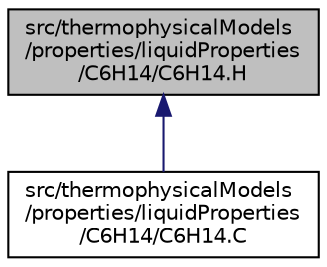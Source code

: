 digraph "src/thermophysicalModels/properties/liquidProperties/C6H14/C6H14.H"
{
  bgcolor="transparent";
  edge [fontname="Helvetica",fontsize="10",labelfontname="Helvetica",labelfontsize="10"];
  node [fontname="Helvetica",fontsize="10",shape=record];
  Node1 [label="src/thermophysicalModels\l/properties/liquidProperties\l/C6H14/C6H14.H",height=0.2,width=0.4,color="black", fillcolor="grey75", style="filled", fontcolor="black"];
  Node1 -> Node2 [dir="back",color="midnightblue",fontsize="10",style="solid",fontname="Helvetica"];
  Node2 [label="src/thermophysicalModels\l/properties/liquidProperties\l/C6H14/C6H14.C",height=0.2,width=0.4,color="black",URL="$a10259.html"];
}
